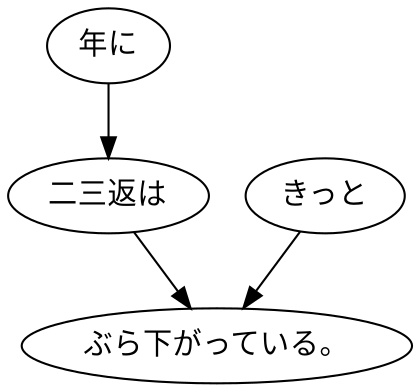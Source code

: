digraph graph1071 {
	node0 [label="年に"];
	node1 [label="二三返は"];
	node2 [label="きっと"];
	node3 [label="ぶら下がっている。"];
	node0 -> node1;
	node1 -> node3;
	node2 -> node3;
}
